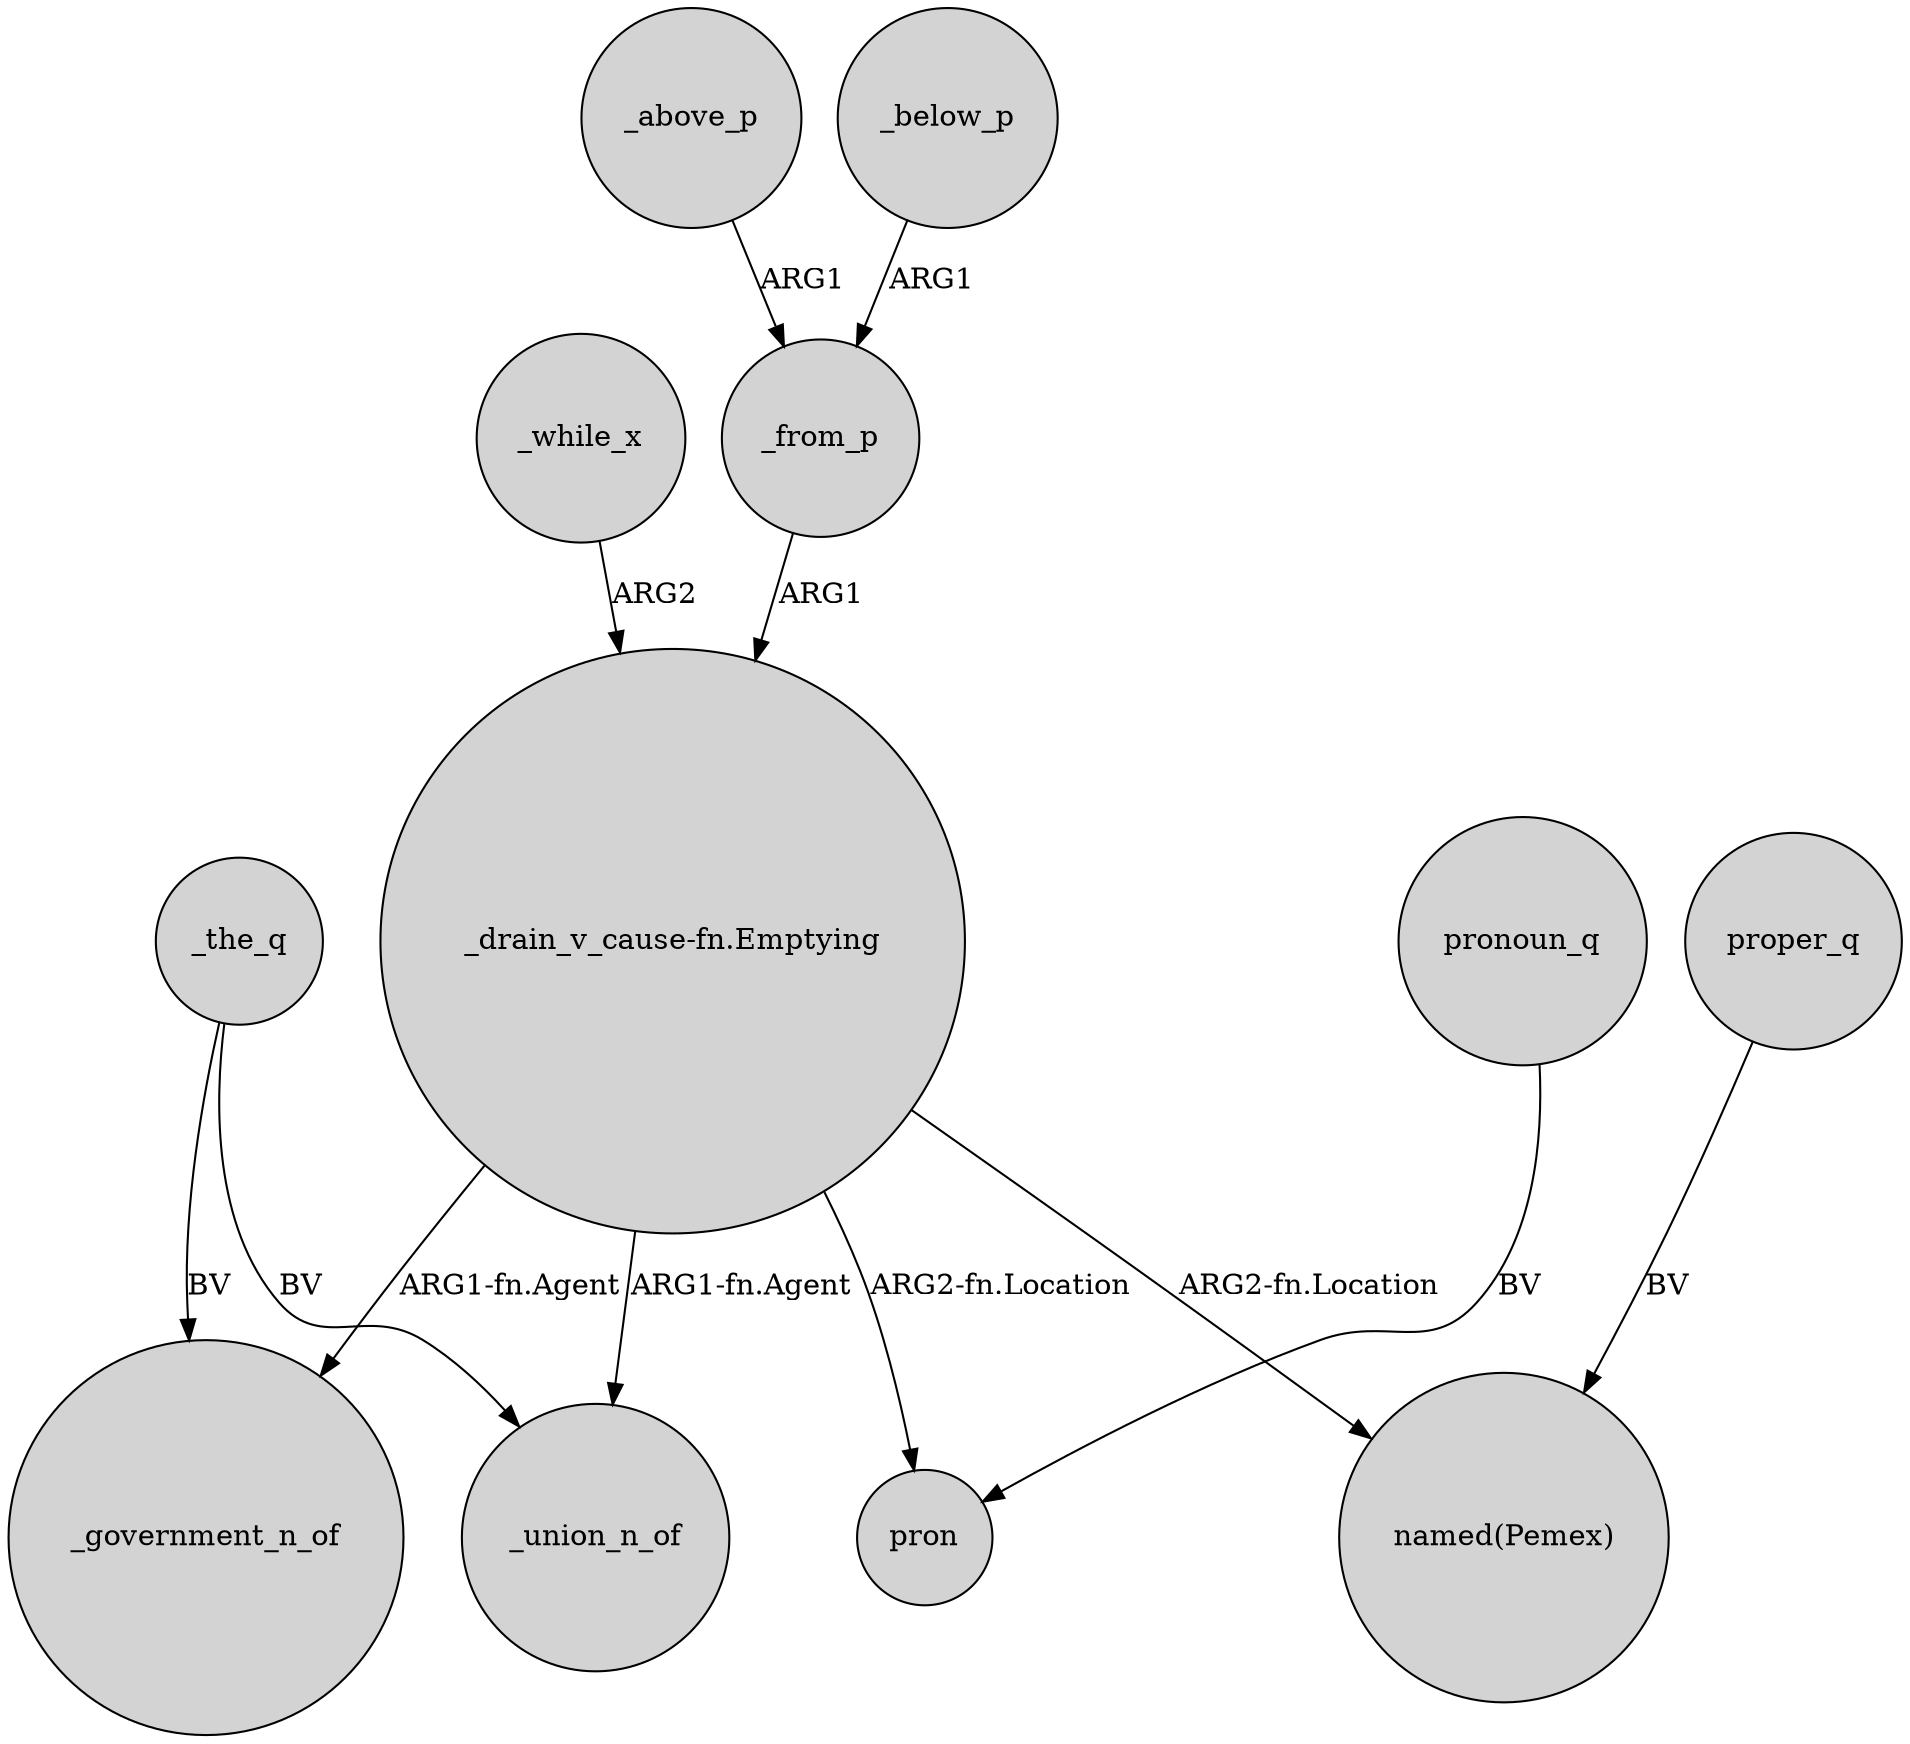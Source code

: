 digraph {
	node [shape=circle style=filled]
	_the_q -> _government_n_of [label=BV]
	"_drain_v_cause-fn.Emptying" -> _union_n_of [label="ARG1-fn.Agent"]
	_the_q -> _union_n_of [label=BV]
	"_drain_v_cause-fn.Emptying" -> pron [label="ARG2-fn.Location"]
	proper_q -> "named(Pemex)" [label=BV]
	_while_x -> "_drain_v_cause-fn.Emptying" [label=ARG2]
	_from_p -> "_drain_v_cause-fn.Emptying" [label=ARG1]
	"_drain_v_cause-fn.Emptying" -> _government_n_of [label="ARG1-fn.Agent"]
	"_drain_v_cause-fn.Emptying" -> "named(Pemex)" [label="ARG2-fn.Location"]
	_above_p -> _from_p [label=ARG1]
	_below_p -> _from_p [label=ARG1]
	pronoun_q -> pron [label=BV]
}
